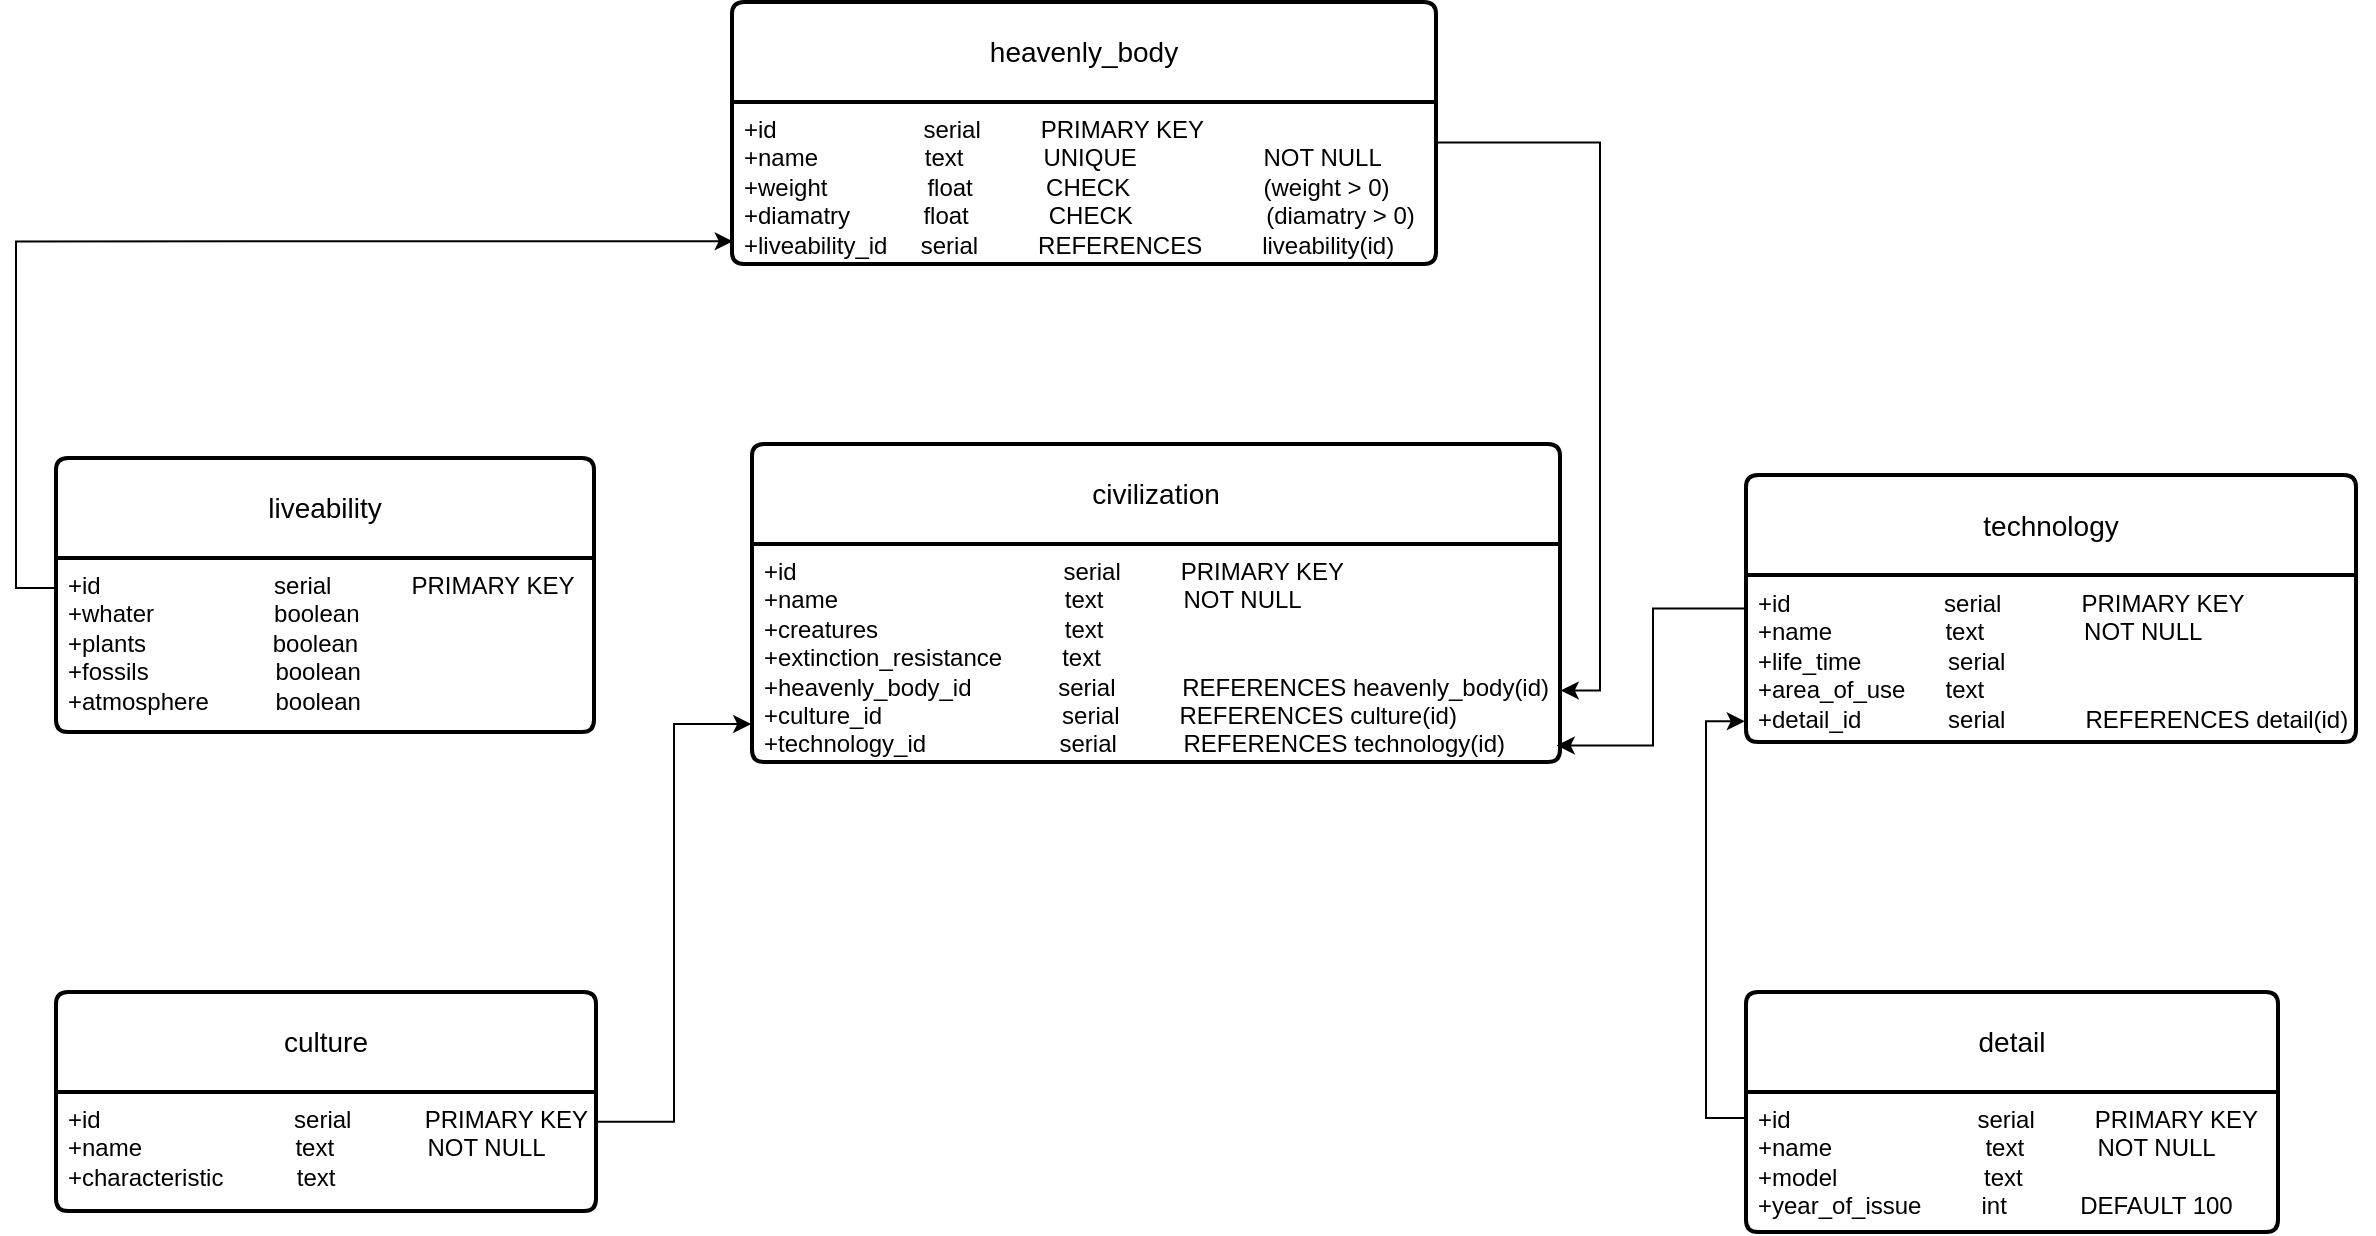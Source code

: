 <mxfile version="23.1.5" type="device">
  <diagram name="Страница — 1" id="gwiKWopHcoj25q2YkUQp">
    <mxGraphModel dx="1214" dy="670" grid="0" gridSize="10" guides="1" tooltips="1" connect="1" arrows="1" fold="1" page="0" pageScale="1" pageWidth="827" pageHeight="1169" math="0" shadow="0">
      <root>
        <mxCell id="0" />
        <mxCell id="1" parent="0" />
        <mxCell id="g9nBR0Q08pUEuEZV9WjA-49" value="heavenly_body" style="swimlane;childLayout=stackLayout;horizontal=1;startSize=50;horizontalStack=0;rounded=1;fontSize=14;fontStyle=0;strokeWidth=2;resizeParent=0;resizeLast=1;shadow=0;dashed=0;align=center;arcSize=4;whiteSpace=wrap;html=1;" vertex="1" parent="1">
          <mxGeometry x="236" y="73" width="352" height="131" as="geometry" />
        </mxCell>
        <mxCell id="g9nBR0Q08pUEuEZV9WjA-50" value="+id&amp;nbsp; &amp;nbsp; &amp;nbsp; &amp;nbsp; &amp;nbsp; &amp;nbsp; &amp;nbsp; &amp;nbsp; &amp;nbsp; &amp;nbsp; &amp;nbsp; serial&amp;nbsp; &amp;nbsp; &amp;nbsp; &amp;nbsp; &amp;nbsp;PRIMARY KEY&amp;nbsp;&amp;nbsp;&lt;br&gt;+name&amp;nbsp; &amp;nbsp; &amp;nbsp; &amp;nbsp; &amp;nbsp; &amp;nbsp; &amp;nbsp; &amp;nbsp; text&amp;nbsp; &amp;nbsp; &amp;nbsp; &amp;nbsp; &amp;nbsp; &amp;nbsp; UNIQUE &lt;span style=&quot;&quot;&gt;&lt;span style=&quot;white-space: pre;&quot;&gt;&amp;nbsp;&amp;nbsp;&amp;nbsp;&amp;nbsp;&lt;/span&gt;&lt;/span&gt;&amp;nbsp; &amp;nbsp; &amp;nbsp; &amp;nbsp; &amp;nbsp; &amp;nbsp; &amp;nbsp; NOT NULL&lt;br&gt;+weight&amp;nbsp; &amp;nbsp; &amp;nbsp; &amp;nbsp; &amp;nbsp; &amp;nbsp; &amp;nbsp; &amp;nbsp;float&amp;nbsp; &amp;nbsp; &amp;nbsp; &amp;nbsp; &amp;nbsp; &amp;nbsp;CHECK&amp;nbsp; &amp;nbsp; &amp;nbsp; &amp;nbsp; &amp;nbsp; &amp;nbsp; &amp;nbsp; &amp;nbsp; &amp;nbsp; &amp;nbsp; (weight &amp;gt; 0)&lt;br&gt;+diamatry&amp;nbsp; &amp;nbsp; &amp;nbsp; &amp;nbsp; &amp;nbsp; &amp;nbsp;float&amp;nbsp; &amp;nbsp; &amp;nbsp; &amp;nbsp; &amp;nbsp; &amp;nbsp; CHECK&amp;nbsp; &amp;nbsp; &amp;nbsp; &amp;nbsp; &amp;nbsp; &amp;nbsp; &amp;nbsp; &amp;nbsp; &amp;nbsp; &amp;nbsp; (diamatry &amp;gt; 0)&lt;br&gt;+liveability_id&amp;nbsp; &amp;nbsp; &amp;nbsp;serial&amp;nbsp; &amp;nbsp; &amp;nbsp; &amp;nbsp; &amp;nbsp;REFERENCES&amp;nbsp; &amp;nbsp; &amp;nbsp; &amp;nbsp; &amp;nbsp;liveability(id)" style="align=left;strokeColor=none;fillColor=none;spacingLeft=4;fontSize=12;verticalAlign=top;resizable=0;rotatable=0;part=1;html=1;" vertex="1" parent="g9nBR0Q08pUEuEZV9WjA-49">
          <mxGeometry y="50" width="352" height="81" as="geometry" />
        </mxCell>
        <mxCell id="g9nBR0Q08pUEuEZV9WjA-55" value="liveability" style="swimlane;childLayout=stackLayout;horizontal=1;startSize=50;horizontalStack=0;rounded=1;fontSize=14;fontStyle=0;strokeWidth=2;resizeParent=0;resizeLast=1;shadow=0;dashed=0;align=center;arcSize=4;whiteSpace=wrap;html=1;" vertex="1" parent="1">
          <mxGeometry x="-102" y="301" width="269" height="137" as="geometry" />
        </mxCell>
        <mxCell id="g9nBR0Q08pUEuEZV9WjA-56" value="+id&amp;nbsp; &amp;nbsp; &amp;nbsp; &amp;nbsp; &amp;nbsp; &amp;nbsp; &amp;nbsp; &amp;nbsp; &amp;nbsp; &amp;nbsp; &amp;nbsp; &amp;nbsp; &amp;nbsp; serial&amp;nbsp; &amp;nbsp; &amp;nbsp; &amp;nbsp; &amp;nbsp; &amp;nbsp; PRIMARY KEY&amp;nbsp;&amp;nbsp;&lt;br&gt;+whater&amp;nbsp; &amp;nbsp; &amp;nbsp; &amp;nbsp; &amp;nbsp; &amp;nbsp; &amp;nbsp; &amp;nbsp; &amp;nbsp; boolean&lt;br&gt;+plants&amp;nbsp; &amp;nbsp; &amp;nbsp; &amp;nbsp; &amp;nbsp; &amp;nbsp; &amp;nbsp; &amp;nbsp; &amp;nbsp; &amp;nbsp;boolean&lt;br&gt;+fossils&amp;nbsp; &amp;nbsp; &amp;nbsp; &amp;nbsp; &amp;nbsp; &amp;nbsp; &amp;nbsp; &amp;nbsp; &amp;nbsp; &amp;nbsp;boolean&lt;br&gt;+atmosphere&amp;nbsp; &amp;nbsp; &amp;nbsp; &amp;nbsp; &amp;nbsp; boolean" style="align=left;strokeColor=none;fillColor=none;spacingLeft=4;fontSize=12;verticalAlign=top;resizable=0;rotatable=0;part=1;html=1;" vertex="1" parent="g9nBR0Q08pUEuEZV9WjA-55">
          <mxGeometry y="50" width="269" height="87" as="geometry" />
        </mxCell>
        <mxCell id="g9nBR0Q08pUEuEZV9WjA-62" style="edgeStyle=orthogonalEdgeStyle;rounded=0;orthogonalLoop=1;jettySize=auto;html=1;exitX=0;exitY=0.25;exitDx=0;exitDy=0;entryX=0.001;entryY=0.86;entryDx=0;entryDy=0;entryPerimeter=0;" edge="1" parent="1" source="g9nBR0Q08pUEuEZV9WjA-56" target="g9nBR0Q08pUEuEZV9WjA-50">
          <mxGeometry relative="1" as="geometry">
            <Array as="points">
              <mxPoint x="-102" y="366" />
              <mxPoint x="-122" y="366" />
              <mxPoint x="-122" y="192" />
            </Array>
          </mxGeometry>
        </mxCell>
        <mxCell id="g9nBR0Q08pUEuEZV9WjA-63" value="technology" style="swimlane;childLayout=stackLayout;horizontal=1;startSize=50;horizontalStack=0;rounded=1;fontSize=14;fontStyle=0;strokeWidth=2;resizeParent=0;resizeLast=1;shadow=0;dashed=0;align=center;arcSize=4;whiteSpace=wrap;html=1;" vertex="1" parent="1">
          <mxGeometry x="743" y="309.5" width="305" height="133.5" as="geometry" />
        </mxCell>
        <mxCell id="g9nBR0Q08pUEuEZV9WjA-64" value="+id&amp;nbsp; &amp;nbsp; &amp;nbsp; &amp;nbsp; &amp;nbsp; &amp;nbsp; &amp;nbsp; &amp;nbsp; &amp;nbsp; &amp;nbsp; &amp;nbsp; &amp;nbsp;serial&amp;nbsp; &amp;nbsp; &amp;nbsp; &amp;nbsp; &amp;nbsp; &amp;nbsp; PRIMARY KEY&lt;br&gt;+name&amp;nbsp; &amp;nbsp; &amp;nbsp; &amp;nbsp; &amp;nbsp; &amp;nbsp; &amp;nbsp; &amp;nbsp; &amp;nbsp;text&amp;nbsp; &amp;nbsp; &amp;nbsp; &amp;nbsp; &amp;nbsp; &amp;nbsp; &amp;nbsp; &amp;nbsp;NOT NULL&lt;br&gt;+life_time&amp;nbsp; &amp;nbsp; &amp;nbsp; &amp;nbsp; &amp;nbsp; &amp;nbsp; &amp;nbsp;serial&lt;br&gt;+area_of_use&amp;nbsp; &amp;nbsp; &amp;nbsp; text&lt;br&gt;+detail_id&amp;nbsp; &amp;nbsp; &amp;nbsp; &amp;nbsp; &amp;nbsp; &amp;nbsp; &amp;nbsp;serial&amp;nbsp; &amp;nbsp; &amp;nbsp; &amp;nbsp; &amp;nbsp; &amp;nbsp; REFERENCES detail(id)&amp;nbsp; &amp;nbsp;&amp;nbsp;" style="align=left;strokeColor=none;fillColor=none;spacingLeft=4;fontSize=12;verticalAlign=top;resizable=0;rotatable=0;part=1;html=1;" vertex="1" parent="g9nBR0Q08pUEuEZV9WjA-63">
          <mxGeometry y="50" width="305" height="83.5" as="geometry" />
        </mxCell>
        <mxCell id="g9nBR0Q08pUEuEZV9WjA-65" value="civilization" style="swimlane;childLayout=stackLayout;horizontal=1;startSize=50;horizontalStack=0;rounded=1;fontSize=14;fontStyle=0;strokeWidth=2;resizeParent=0;resizeLast=1;shadow=0;dashed=0;align=center;arcSize=4;whiteSpace=wrap;html=1;" vertex="1" parent="1">
          <mxGeometry x="246" y="294" width="404" height="159" as="geometry" />
        </mxCell>
        <mxCell id="g9nBR0Q08pUEuEZV9WjA-66" value="+id&amp;nbsp; &amp;nbsp; &amp;nbsp; &amp;nbsp; &amp;nbsp; &amp;nbsp; &amp;nbsp; &amp;nbsp; &amp;nbsp; &amp;nbsp; &amp;nbsp; &amp;nbsp; &amp;nbsp; &amp;nbsp; &amp;nbsp; &amp;nbsp; &amp;nbsp; &amp;nbsp; &amp;nbsp; &amp;nbsp; serial&amp;nbsp; &amp;nbsp; &amp;nbsp; &amp;nbsp; &amp;nbsp;PRIMARY KEY&lt;br&gt;+name&amp;nbsp; &amp;nbsp; &amp;nbsp; &amp;nbsp; &amp;nbsp; &amp;nbsp; &amp;nbsp; &amp;nbsp; &amp;nbsp; &amp;nbsp; &amp;nbsp; &amp;nbsp; &amp;nbsp; &amp;nbsp; &amp;nbsp; &amp;nbsp; &amp;nbsp; text&amp;nbsp; &amp;nbsp; &amp;nbsp; &amp;nbsp; &amp;nbsp; &amp;nbsp; NOT NULL&lt;br&gt;+creatures&amp;nbsp; &amp;nbsp; &amp;nbsp; &amp;nbsp; &amp;nbsp; &amp;nbsp; &amp;nbsp; &amp;nbsp; &amp;nbsp; &amp;nbsp; &amp;nbsp; &amp;nbsp; &amp;nbsp; &amp;nbsp; text&lt;br&gt;+extinction_resistance&amp;nbsp; &amp;nbsp; &amp;nbsp; &amp;nbsp; &amp;nbsp;text&lt;br&gt;+heavenly_body_id&amp;nbsp; &amp;nbsp; &amp;nbsp; &amp;nbsp; &amp;nbsp; &amp;nbsp; &amp;nbsp;serial&amp;nbsp; &amp;nbsp; &amp;nbsp; &amp;nbsp; &amp;nbsp;&amp;nbsp;REFERENCES heavenly_body(id)&lt;br&gt;+culture_id&amp;nbsp; &amp;nbsp; &amp;nbsp; &amp;nbsp; &amp;nbsp; &amp;nbsp; &amp;nbsp; &amp;nbsp; &amp;nbsp; &amp;nbsp; &amp;nbsp; &amp;nbsp; &amp;nbsp; &amp;nbsp;serial&amp;nbsp; &amp;nbsp; &amp;nbsp; &amp;nbsp; &amp;nbsp;REFERENCES culture(id)&lt;br&gt;+technology_id&amp;nbsp; &amp;nbsp; &amp;nbsp; &amp;nbsp; &amp;nbsp; &amp;nbsp; &amp;nbsp; &amp;nbsp; &amp;nbsp; &amp;nbsp; serial&amp;nbsp; &amp;nbsp; &amp;nbsp; &amp;nbsp; &amp;nbsp;&amp;nbsp;REFERENCES technology(id)" style="align=left;strokeColor=none;fillColor=none;spacingLeft=4;fontSize=12;verticalAlign=top;resizable=0;rotatable=0;part=1;html=1;" vertex="1" parent="g9nBR0Q08pUEuEZV9WjA-65">
          <mxGeometry y="50" width="404" height="109" as="geometry" />
        </mxCell>
        <mxCell id="g9nBR0Q08pUEuEZV9WjA-67" value="culture" style="swimlane;childLayout=stackLayout;horizontal=1;startSize=50;horizontalStack=0;rounded=1;fontSize=14;fontStyle=0;strokeWidth=2;resizeParent=0;resizeLast=1;shadow=0;dashed=0;align=center;arcSize=4;whiteSpace=wrap;html=1;" vertex="1" parent="1">
          <mxGeometry x="-102" y="568" width="270" height="109.5" as="geometry" />
        </mxCell>
        <mxCell id="g9nBR0Q08pUEuEZV9WjA-68" value="+id&amp;nbsp; &amp;nbsp; &amp;nbsp; &amp;nbsp; &amp;nbsp; &amp;nbsp; &amp;nbsp; &amp;nbsp; &amp;nbsp; &amp;nbsp; &amp;nbsp; &amp;nbsp; &amp;nbsp; &amp;nbsp; &amp;nbsp;serial&amp;nbsp; &amp;nbsp; &amp;nbsp; &amp;nbsp; &amp;nbsp; &amp;nbsp;PRIMARY KEY&lt;br&gt;+name&amp;nbsp; &amp;nbsp; &amp;nbsp; &amp;nbsp; &amp;nbsp; &amp;nbsp; &amp;nbsp; &amp;nbsp; &amp;nbsp; &amp;nbsp; &amp;nbsp; &amp;nbsp;text&amp;nbsp; &amp;nbsp; &amp;nbsp; &amp;nbsp; &amp;nbsp; &amp;nbsp; &amp;nbsp; NOT NULL&lt;br&gt;+characteristic&amp;nbsp; &amp;nbsp; &amp;nbsp; &amp;nbsp; &amp;nbsp; &amp;nbsp;text" style="align=left;strokeColor=none;fillColor=none;spacingLeft=4;fontSize=12;verticalAlign=top;resizable=0;rotatable=0;part=1;html=1;" vertex="1" parent="g9nBR0Q08pUEuEZV9WjA-67">
          <mxGeometry y="50" width="270" height="59.5" as="geometry" />
        </mxCell>
        <mxCell id="g9nBR0Q08pUEuEZV9WjA-69" value="detail" style="swimlane;childLayout=stackLayout;horizontal=1;startSize=50;horizontalStack=0;rounded=1;fontSize=14;fontStyle=0;strokeWidth=2;resizeParent=0;resizeLast=1;shadow=0;dashed=0;align=center;arcSize=4;whiteSpace=wrap;html=1;" vertex="1" parent="1">
          <mxGeometry x="743" y="568" width="266" height="120" as="geometry" />
        </mxCell>
        <mxCell id="g9nBR0Q08pUEuEZV9WjA-70" value="+id&amp;nbsp; &amp;nbsp; &amp;nbsp; &amp;nbsp; &amp;nbsp; &amp;nbsp; &amp;nbsp; &amp;nbsp; &amp;nbsp; &amp;nbsp; &amp;nbsp; &amp;nbsp; &amp;nbsp; &amp;nbsp; serial&amp;nbsp; &amp;nbsp; &amp;nbsp; &amp;nbsp; &amp;nbsp;PRIMARY KEY&lt;br&gt;+name&amp;nbsp; &amp;nbsp; &amp;nbsp; &amp;nbsp; &amp;nbsp; &amp;nbsp; &amp;nbsp; &amp;nbsp; &amp;nbsp; &amp;nbsp; &amp;nbsp; &amp;nbsp;text&amp;nbsp; &amp;nbsp; &amp;nbsp; &amp;nbsp; &amp;nbsp; &amp;nbsp;NOT NULL&lt;br&gt;+model&amp;nbsp; &amp;nbsp; &amp;nbsp; &amp;nbsp; &amp;nbsp; &amp;nbsp; &amp;nbsp; &amp;nbsp; &amp;nbsp; &amp;nbsp; &amp;nbsp; text&lt;br&gt;+year_of_issue&amp;nbsp; &amp;nbsp; &amp;nbsp; &amp;nbsp; &amp;nbsp;int&amp;nbsp; &amp;nbsp; &amp;nbsp; &amp;nbsp; &amp;nbsp; &amp;nbsp;DEFAULT 100" style="align=left;strokeColor=none;fillColor=none;spacingLeft=4;fontSize=12;verticalAlign=top;resizable=0;rotatable=0;part=1;html=1;" vertex="1" parent="g9nBR0Q08pUEuEZV9WjA-69">
          <mxGeometry y="50" width="266" height="70" as="geometry" />
        </mxCell>
        <mxCell id="g9nBR0Q08pUEuEZV9WjA-85" style="edgeStyle=orthogonalEdgeStyle;rounded=0;orthogonalLoop=1;jettySize=auto;html=1;exitX=1;exitY=0.25;exitDx=0;exitDy=0;entryX=-0.001;entryY=0.826;entryDx=0;entryDy=0;entryPerimeter=0;" edge="1" parent="1" source="g9nBR0Q08pUEuEZV9WjA-68" target="g9nBR0Q08pUEuEZV9WjA-66">
          <mxGeometry relative="1" as="geometry" />
        </mxCell>
        <mxCell id="g9nBR0Q08pUEuEZV9WjA-87" style="edgeStyle=orthogonalEdgeStyle;rounded=0;orthogonalLoop=1;jettySize=auto;html=1;exitX=0;exitY=0.5;exitDx=0;exitDy=0;entryX=0.996;entryY=0.924;entryDx=0;entryDy=0;entryPerimeter=0;" edge="1" parent="1" source="g9nBR0Q08pUEuEZV9WjA-63" target="g9nBR0Q08pUEuEZV9WjA-66">
          <mxGeometry relative="1" as="geometry" />
        </mxCell>
        <mxCell id="g9nBR0Q08pUEuEZV9WjA-88" style="edgeStyle=orthogonalEdgeStyle;rounded=0;orthogonalLoop=1;jettySize=auto;html=1;exitX=0;exitY=0.25;exitDx=0;exitDy=0;entryX=-0.002;entryY=0.876;entryDx=0;entryDy=0;entryPerimeter=0;" edge="1" parent="1" source="g9nBR0Q08pUEuEZV9WjA-70" target="g9nBR0Q08pUEuEZV9WjA-64">
          <mxGeometry relative="1" as="geometry">
            <Array as="points">
              <mxPoint x="743" y="631" />
              <mxPoint x="723" y="631" />
              <mxPoint x="723" y="433" />
            </Array>
          </mxGeometry>
        </mxCell>
        <mxCell id="g9nBR0Q08pUEuEZV9WjA-90" style="edgeStyle=orthogonalEdgeStyle;rounded=0;orthogonalLoop=1;jettySize=auto;html=1;exitX=1;exitY=0.25;exitDx=0;exitDy=0;entryX=1.001;entryY=0.672;entryDx=0;entryDy=0;entryPerimeter=0;" edge="1" parent="1" source="g9nBR0Q08pUEuEZV9WjA-50" target="g9nBR0Q08pUEuEZV9WjA-66">
          <mxGeometry relative="1" as="geometry">
            <mxPoint x="697.111" y="206.667" as="targetPoint" />
          </mxGeometry>
        </mxCell>
      </root>
    </mxGraphModel>
  </diagram>
</mxfile>
